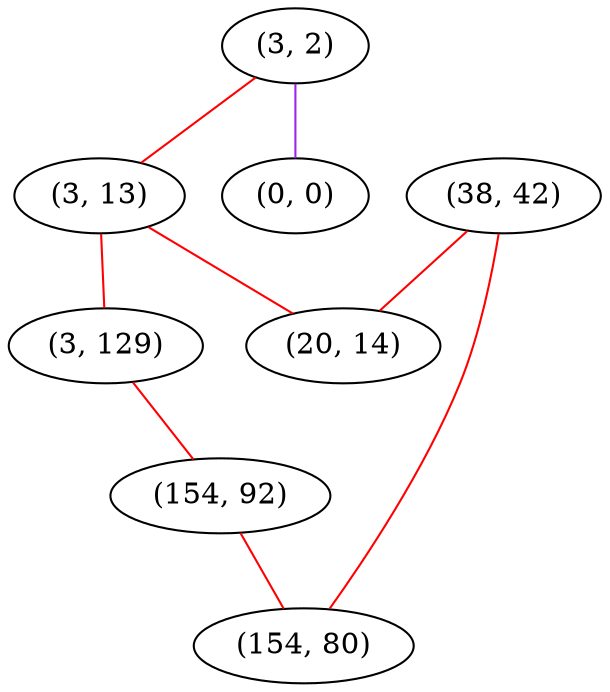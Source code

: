 graph "" {
"(3, 2)";
"(38, 42)";
"(3, 13)";
"(3, 129)";
"(154, 92)";
"(0, 0)";
"(154, 80)";
"(20, 14)";
"(3, 2)" -- "(0, 0)"  [color=purple, key=0, weight=4];
"(3, 2)" -- "(3, 13)"  [color=red, key=0, weight=1];
"(38, 42)" -- "(154, 80)"  [color=red, key=0, weight=1];
"(38, 42)" -- "(20, 14)"  [color=red, key=0, weight=1];
"(3, 13)" -- "(3, 129)"  [color=red, key=0, weight=1];
"(3, 13)" -- "(20, 14)"  [color=red, key=0, weight=1];
"(3, 129)" -- "(154, 92)"  [color=red, key=0, weight=1];
"(154, 92)" -- "(154, 80)"  [color=red, key=0, weight=1];
}
